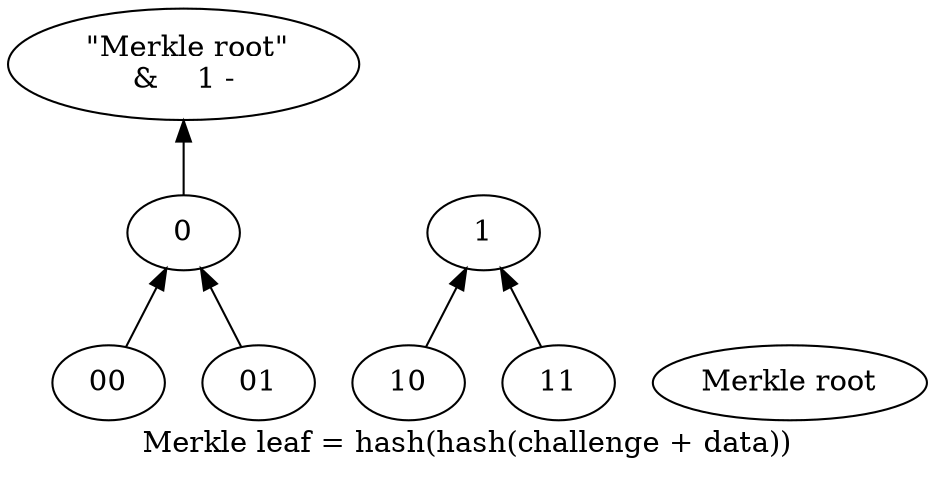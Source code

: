 




digraph G {
    label="Merkle leaf = hash(hash(challenge + data))"

    rankdir = BT;

    "00" -> 0;
    "01" -> 0;
    "10" -> 1;
    "11" -> 1;
    0 ->< "Merkle root"
&    1 -> "Merkle root"
}
